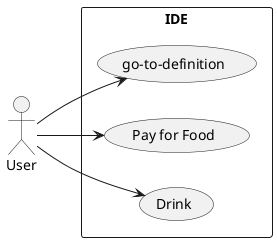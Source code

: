 @startuml

left to right direction
actor "User" as u
rectangle IDE {
  usecase "go-to-definition" as UC1
  usecase "Pay for Food" as UC2
  usecase "Drink" as UC3
}
u --> UC1
u --> UC2
u --> UC3

@enduml